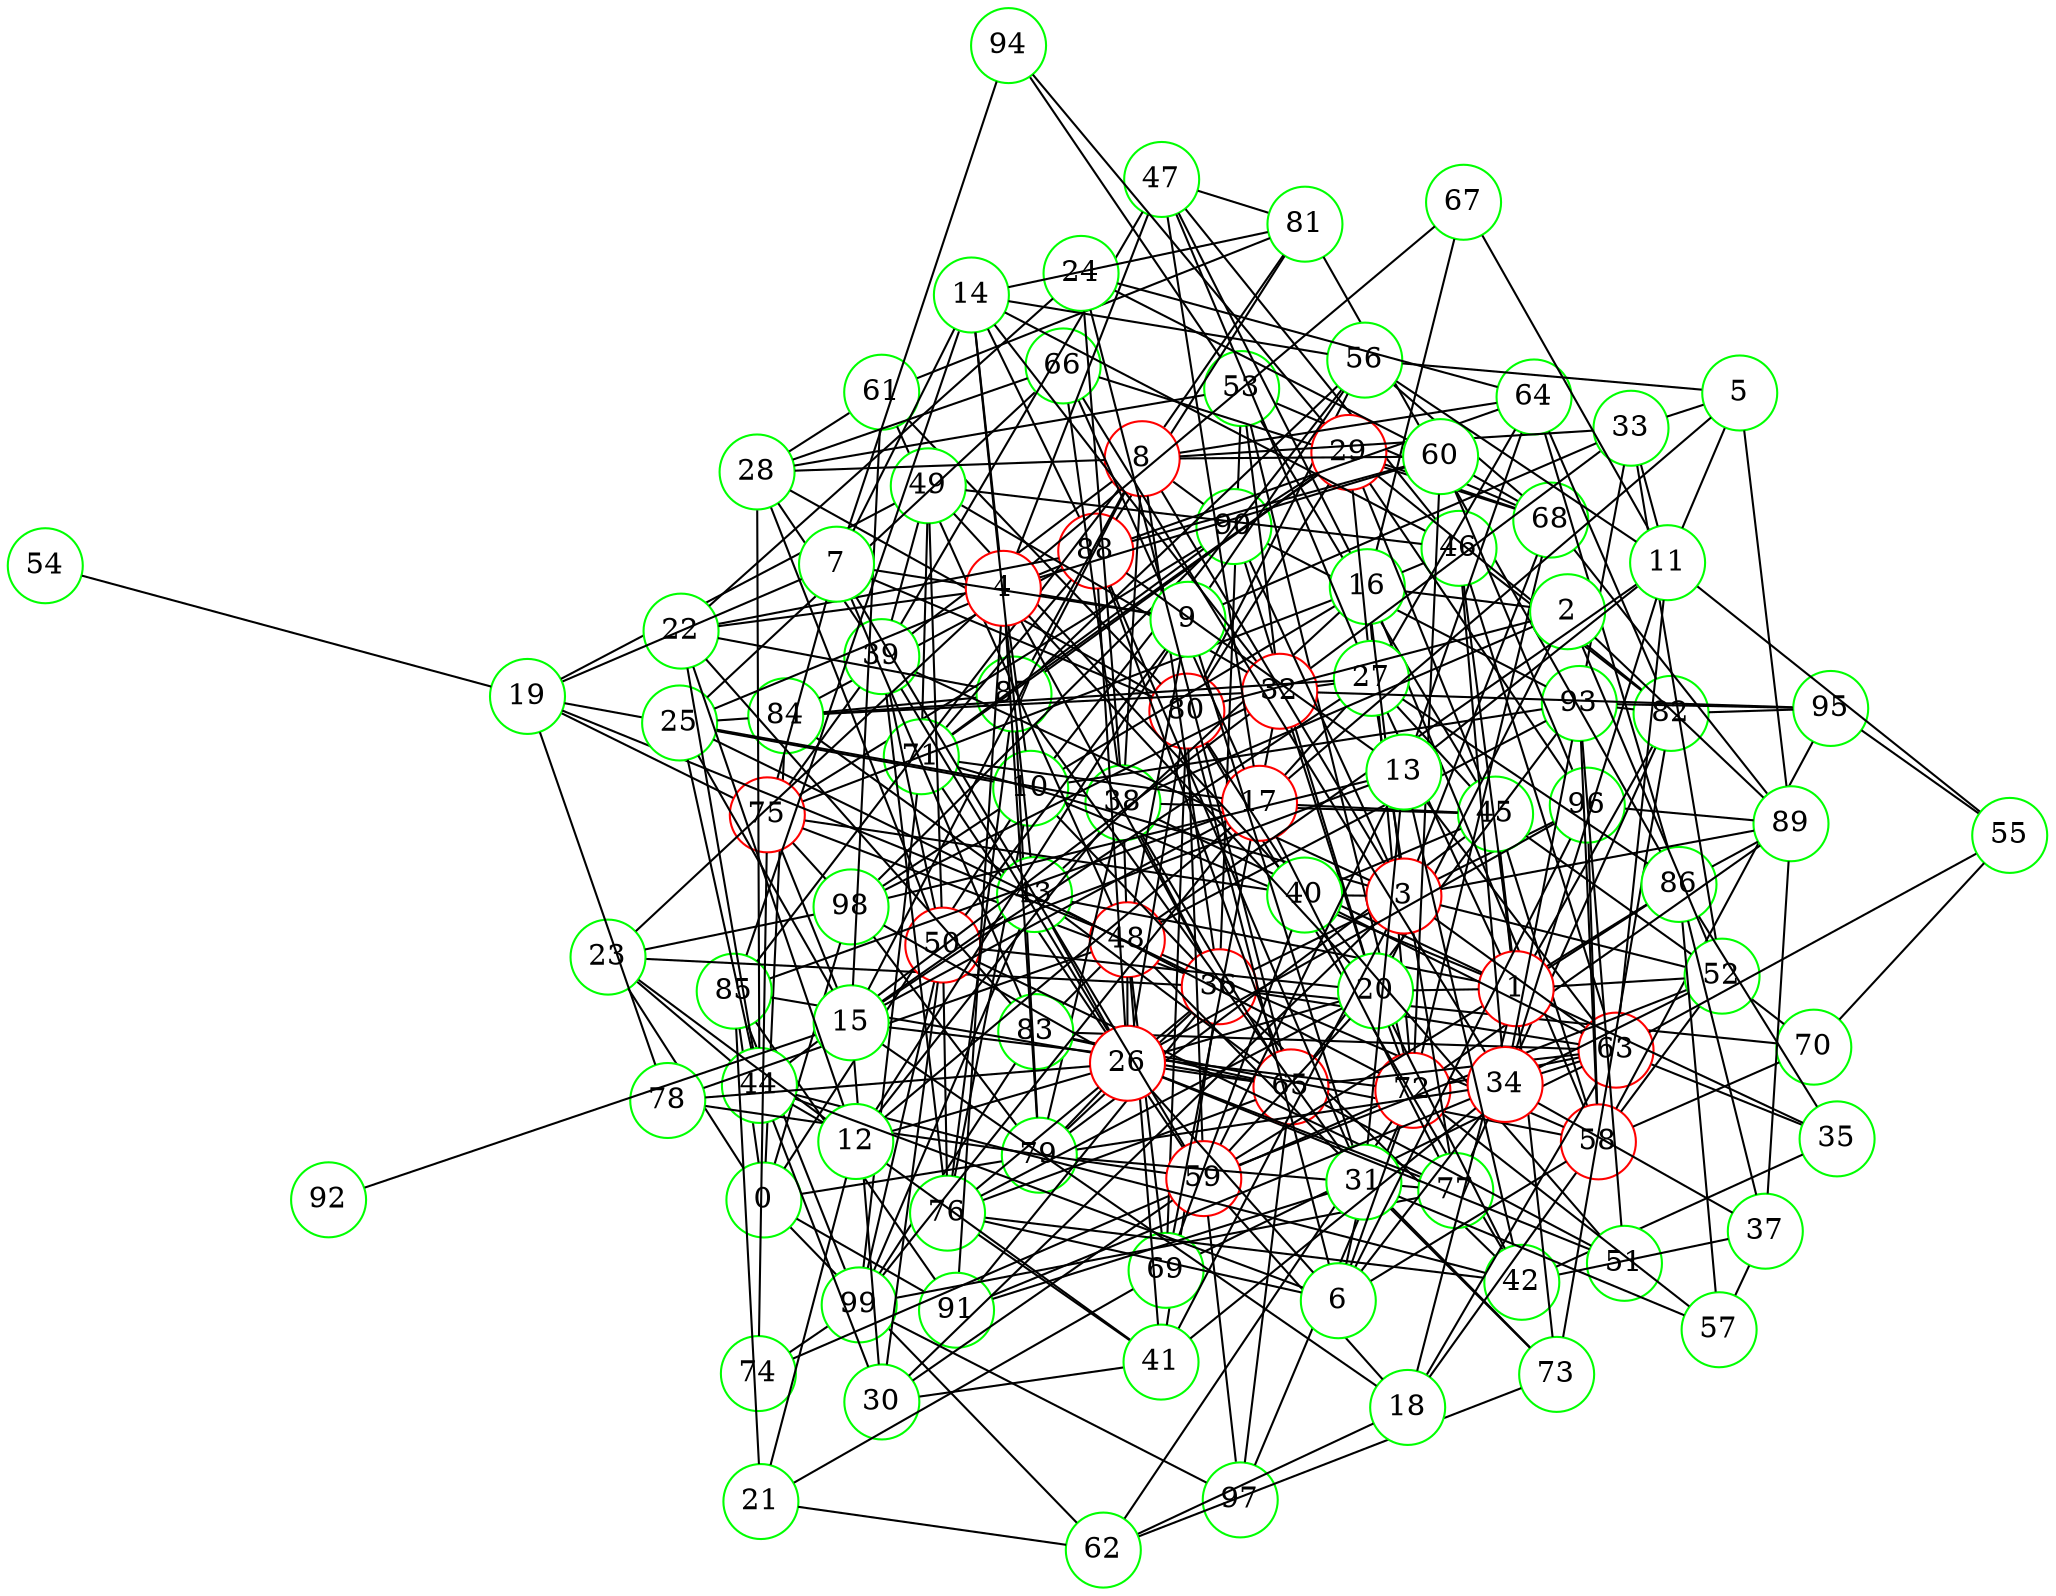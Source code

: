 graph {
graph ["layout"="fdp"]
node ["style"="filled","fillcolor"="white","fixedsize"="true","shape"="circle"]
"0" ["color"="green"]
"98" ["color"="green"]
"84" ["color"="green"]
"87" ["color"="green"]
"88" ["color"="red"]
"85" ["color"="green"]
"99" ["color"="green"]
"91" ["color"="green"]
"23" ["color"="green"]
"36" ["color"="red"]
"96" ["color"="green"]
"38" ["color"="green"]
"48" ["color"="red"]
"69" ["color"="green"]
"80" ["color"="red"]
"73" ["color"="green"]
"82" ["color"="green"]
"93" ["color"="green"]
"95" ["color"="green"]
"78" ["color"="green"]
"83" ["color"="green"]
"58" ["color"="red"]
"70" ["color"="green"]
"61" ["color"="green"]
"81" ["color"="green"]
"86" ["color"="green"]
"89" ["color"="green"]
"65" ["color"="red"]
"97" ["color"="green"]
"76" ["color"="green"]
"66" ["color"="green"]
"68" ["color"="green"]
"72" ["color"="red"]
"74" ["color"="green"]
"75" ["color"="red"]
"90" ["color"="green"]
"45" ["color"="green"]
"52" ["color"="green"]
"59" ["color"="red"]
"71" ["color"="green"]
"53" ["color"="green"]
"94" ["color"="green"]
"79" ["color"="green"]
"41" ["color"="green"]
"42" ["color"="green"]
"44" ["color"="green"]
"63" ["color"="red"]
"10" ["color"="green"]
"16" ["color"="green"]
"67" ["color"="green"]
"43" ["color"="green"]
"46" ["color"="green"]
"49" ["color"="green"]
"50" ["color"="red"]
"77" ["color"="green"]
"47" ["color"="green"]
"19" ["color"="green"]
"54" ["color"="green"]
"56" ["color"="green"]
"62" ["color"="green"]
"1" ["color"="red"]
"18" ["color"="green"]
"35" ["color"="green"]
"20" ["color"="green"]
"32" ["color"="red"]
"33" ["color"="green"]
"27" ["color"="green"]
"64" ["color"="green"]
"29" ["color"="red"]
"2" ["color"="green"]
"3" ["color"="red"]
"39" ["color"="green"]
"8" ["color"="red"]
"15" ["color"="green"]
"17" ["color"="red"]
"25" ["color"="green"]
"92" ["color"="green"]
"30" ["color"="green"]
"28" ["color"="green"]
"60" ["color"="green"]
"40" ["color"="green"]
"51" ["color"="green"]
"4" ["color"="red"]
"22" ["color"="green"]
"24" ["color"="green"]
"9" ["color"="green"]
"12" ["color"="green"]
"21" ["color"="green"]
"31" ["color"="green"]
"57" ["color"="green"]
"14" ["color"="green"]
"5" ["color"="green"]
"11" ["color"="green"]
"34" ["color"="red"]
"37" ["color"="green"]
"55" ["color"="green"]
"13" ["color"="green"]
"6" ["color"="green"]
"26" ["color"="red"]
"7" ["color"="green"]
"0" -- "98"
"0" -- "84"
"0" -- "85"
"0" -- "23"
"0" -- "10"
"0" -- "91"
"0" -- "62"
"0" -- "79"
"84" -- "87"
"84" -- "88"
"85" -- "99"
"85" -- "91"
"23" -- "98"
"23" -- "36"
"23" -- "44"
"36" -- "96"
"36" -- "38"
"36" -- "70"
"36" -- "41"
"36" -- "42"
"36" -- "75"
"36" -- "79"
"36" -- "53"
"36" -- "91"
"36" -- "63"
"38" -- "48"
"38" -- "65"
"38" -- "66"
"38" -- "45"
"38" -- "79"
"48" -- "69"
"48" -- "73"
"48" -- "78"
"48" -- "83"
"48" -- "58"
"48" -- "61"
"48" -- "93"
"69" -- "80"
"73" -- "82"
"82" -- "93"
"82" -- "95"
"93" -- "95"
"83" -- "99"
"58" -- "96"
"58" -- "83"
"58" -- "70"
"58" -- "93"
"58" -- "95"
"61" -- "80"
"61" -- "81"
"81" -- "86"
"81" -- "88"
"86" -- "89"
"89" -- "96"
"65" -- "97"
"65" -- "83"
"65" -- "85"
"65" -- "88"
"65" -- "76"
"65" -- "93"
"97" -- "99"
"76" -- "87"
"66" -- "68"
"68" -- "72"
"68" -- "89"
"72" -- "97"
"72" -- "74"
"72" -- "89"
"74" -- "99"
"74" -- "75"
"75" -- "98"
"75" -- "90"
"90" -- "98"
"90" -- "93"
"45" -- "52"
"45" -- "53"
"45" -- "73"
"45" -- "58"
"45" -- "79"
"52" -- "70"
"52" -- "58"
"52" -- "59"
"59" -- "80"
"59" -- "97"
"59" -- "86"
"59" -- "71"
"59" -- "78"
"71" -- "99"
"71" -- "88"
"71" -- "90"
"53" -- "68"
"53" -- "72"
"53" -- "94"
"79" -- "98"
"79" -- "87"
"41" -- "48"
"41" -- "76"
"42" -- "80"
"42" -- "44"
"42" -- "76"
"63" -- "65"
"63" -- "69"
"63" -- "72"
"63" -- "83"
"10" -- "16"
"10" -- "98"
"10" -- "19"
"10" -- "36"
"10" -- "56"
"10" -- "76"
"10" -- "93"
"16" -- "67"
"16" -- "72"
"16" -- "58"
"16" -- "43"
"16" -- "75"
"16" -- "46"
"16" -- "47"
"43" -- "65"
"43" -- "99"
"43" -- "84"
"43" -- "72"
"46" -- "49"
"46" -- "82"
"46" -- "47"
"46" -- "63"
"49" -- "50"
"49" -- "71"
"50" -- "99"
"50" -- "76"
"50" -- "77"
"77" -- "82"
"77" -- "99"
"77" -- "79"
"47" -- "81"
"19" -- "48"
"19" -- "49"
"19" -- "54"
"19" -- "75"
"19" -- "78"
"56" -- "80"
"56" -- "68"
"56" -- "87"
"62" -- "72"
"62" -- "73"
"1" -- "18"
"1" -- "82"
"1" -- "35"
"1" -- "20"
"1" -- "52"
"1" -- "38"
"1" -- "86"
"1" -- "10"
"1" -- "27"
"1" -- "43"
"1" -- "45"
"1" -- "46"
"18" -- "58"
"18" -- "59"
"18" -- "62"
"18" -- "63"
"35" -- "86"
"35" -- "42"
"35" -- "63"
"20" -- "32"
"20" -- "50"
"20" -- "72"
"20" -- "42"
"20" -- "90"
"20" -- "59"
"20" -- "76"
"32" -- "33"
"32" -- "49"
"32" -- "98"
"32" -- "84"
"32" -- "53"
"32" -- "69"
"32" -- "44"
"32" -- "95"
"33" -- "52"
"33" -- "93"
"27" -- "32"
"27" -- "64"
"27" -- "84"
"27" -- "86"
"27" -- "29"
"27" -- "45"
"27" -- "77"
"27" -- "47"
"64" -- "82"
"64" -- "86"
"64" -- "88"
"29" -- "80"
"29" -- "96"
"29" -- "82"
"29" -- "68"
"29" -- "71"
"29" -- "87"
"29" -- "90"
"29" -- "45"
"29" -- "94"
"2" -- "16"
"2" -- "80"
"2" -- "20"
"2" -- "52"
"2" -- "38"
"2" -- "89"
"3" -- "16"
"3" -- "52"
"3" -- "68"
"3" -- "39"
"3" -- "71"
"3" -- "8"
"3" -- "40"
"3" -- "41"
"3" -- "89"
"3" -- "90"
"3" -- "30"
"3" -- "63"
"39" -- "49"
"39" -- "50"
"39" -- "75"
"39" -- "76"
"39" -- "47"
"8" -- "64"
"8" -- "33"
"8" -- "36"
"8" -- "38"
"8" -- "39"
"8" -- "15"
"8" -- "81"
"8" -- "85"
"8" -- "87"
"8" -- "90"
"8" -- "28"
"8" -- "60"
"15" -- "17"
"15" -- "18"
"15" -- "72"
"15" -- "25"
"15" -- "27"
"15" -- "43"
"15" -- "75"
"15" -- "92"
"15" -- "61"
"15" -- "30"
"17" -- "66"
"17" -- "99"
"17" -- "85"
"17" -- "71"
"17" -- "27"
"17" -- "45"
"17" -- "77"
"17" -- "47"
"25" -- "66"
"25" -- "36"
"25" -- "84"
"25" -- "38"
"25" -- "88"
"25" -- "44"
"30" -- "50"
"30" -- "41"
"30" -- "59"
"30" -- "44"
"28" -- "80"
"28" -- "50"
"28" -- "66"
"28" -- "53"
"28" -- "39"
"28" -- "44"
"28" -- "61"
"60" -- "96"
"60" -- "68"
"60" -- "72"
"60" -- "88"
"40" -- "80"
"40" -- "49"
"40" -- "51"
"40" -- "69"
"40" -- "75"
"40" -- "45"
"40" -- "63"
"51" -- "65"
"51" -- "93"
"4" -- "67"
"4" -- "20"
"4" -- "36"
"4" -- "22"
"4" -- "23"
"4" -- "9"
"4" -- "10"
"4" -- "91"
"4" -- "60"
"4" -- "14"
"4" -- "47"
"4" -- "79"
"22" -- "83"
"22" -- "87"
"22" -- "24"
"22" -- "88"
"22" -- "44"
"24" -- "64"
"24" -- "65"
"24" -- "38"
"24" -- "60"
"9" -- "48"
"9" -- "33"
"9" -- "50"
"9" -- "56"
"9" -- "12"
"9" -- "31"
"12" -- "17"
"12" -- "20"
"12" -- "21"
"12" -- "22"
"12" -- "38"
"12" -- "23"
"12" -- "41"
"12" -- "44"
"21" -- "69"
"21" -- "85"
"21" -- "62"
"31" -- "87"
"31" -- "88"
"31" -- "57"
"31" -- "73"
"31" -- "91"
"57" -- "86"
"57" -- "72"
"14" -- "32"
"14" -- "81"
"14" -- "85"
"14" -- "56"
"14" -- "88"
"14" -- "43"
"14" -- "46"
"5" -- "17"
"5" -- "33"
"5" -- "56"
"5" -- "89"
"5" -- "11"
"11" -- "48"
"11" -- "33"
"11" -- "34"
"11" -- "67"
"11" -- "55"
"11" -- "56"
"11" -- "13"
"11" -- "63"
"34" -- "66"
"34" -- "52"
"34" -- "37"
"34" -- "41"
"34" -- "91"
"34" -- "93"
"34" -- "46"
"34" -- "63"
"34" -- "79"
"37" -- "86"
"37" -- "57"
"37" -- "89"
"37" -- "42"
"55" -- "70"
"55" -- "63"
"55" -- "95"
"13" -- "64"
"13" -- "50"
"13" -- "98"
"13" -- "88"
"13" -- "42"
"13" -- "59"
"13" -- "31"
"13" -- "63"
"6" -- "80"
"6" -- "96"
"6" -- "34"
"6" -- "72"
"6" -- "26"
"6" -- "58"
"6" -- "44"
"6" -- "76"
"6" -- "31"
"26" -- "96"
"26" -- "65"
"26" -- "98"
"26" -- "36"
"26" -- "39"
"26" -- "43"
"26" -- "76"
"26" -- "77"
"26" -- "78"
"26" -- "79"
"26" -- "48"
"26" -- "80"
"26" -- "51"
"26" -- "88"
"7" -- "80"
"7" -- "19"
"7" -- "83"
"7" -- "9"
"7" -- "59"
"7" -- "75"
"7" -- "14"
"7" -- "94"
}